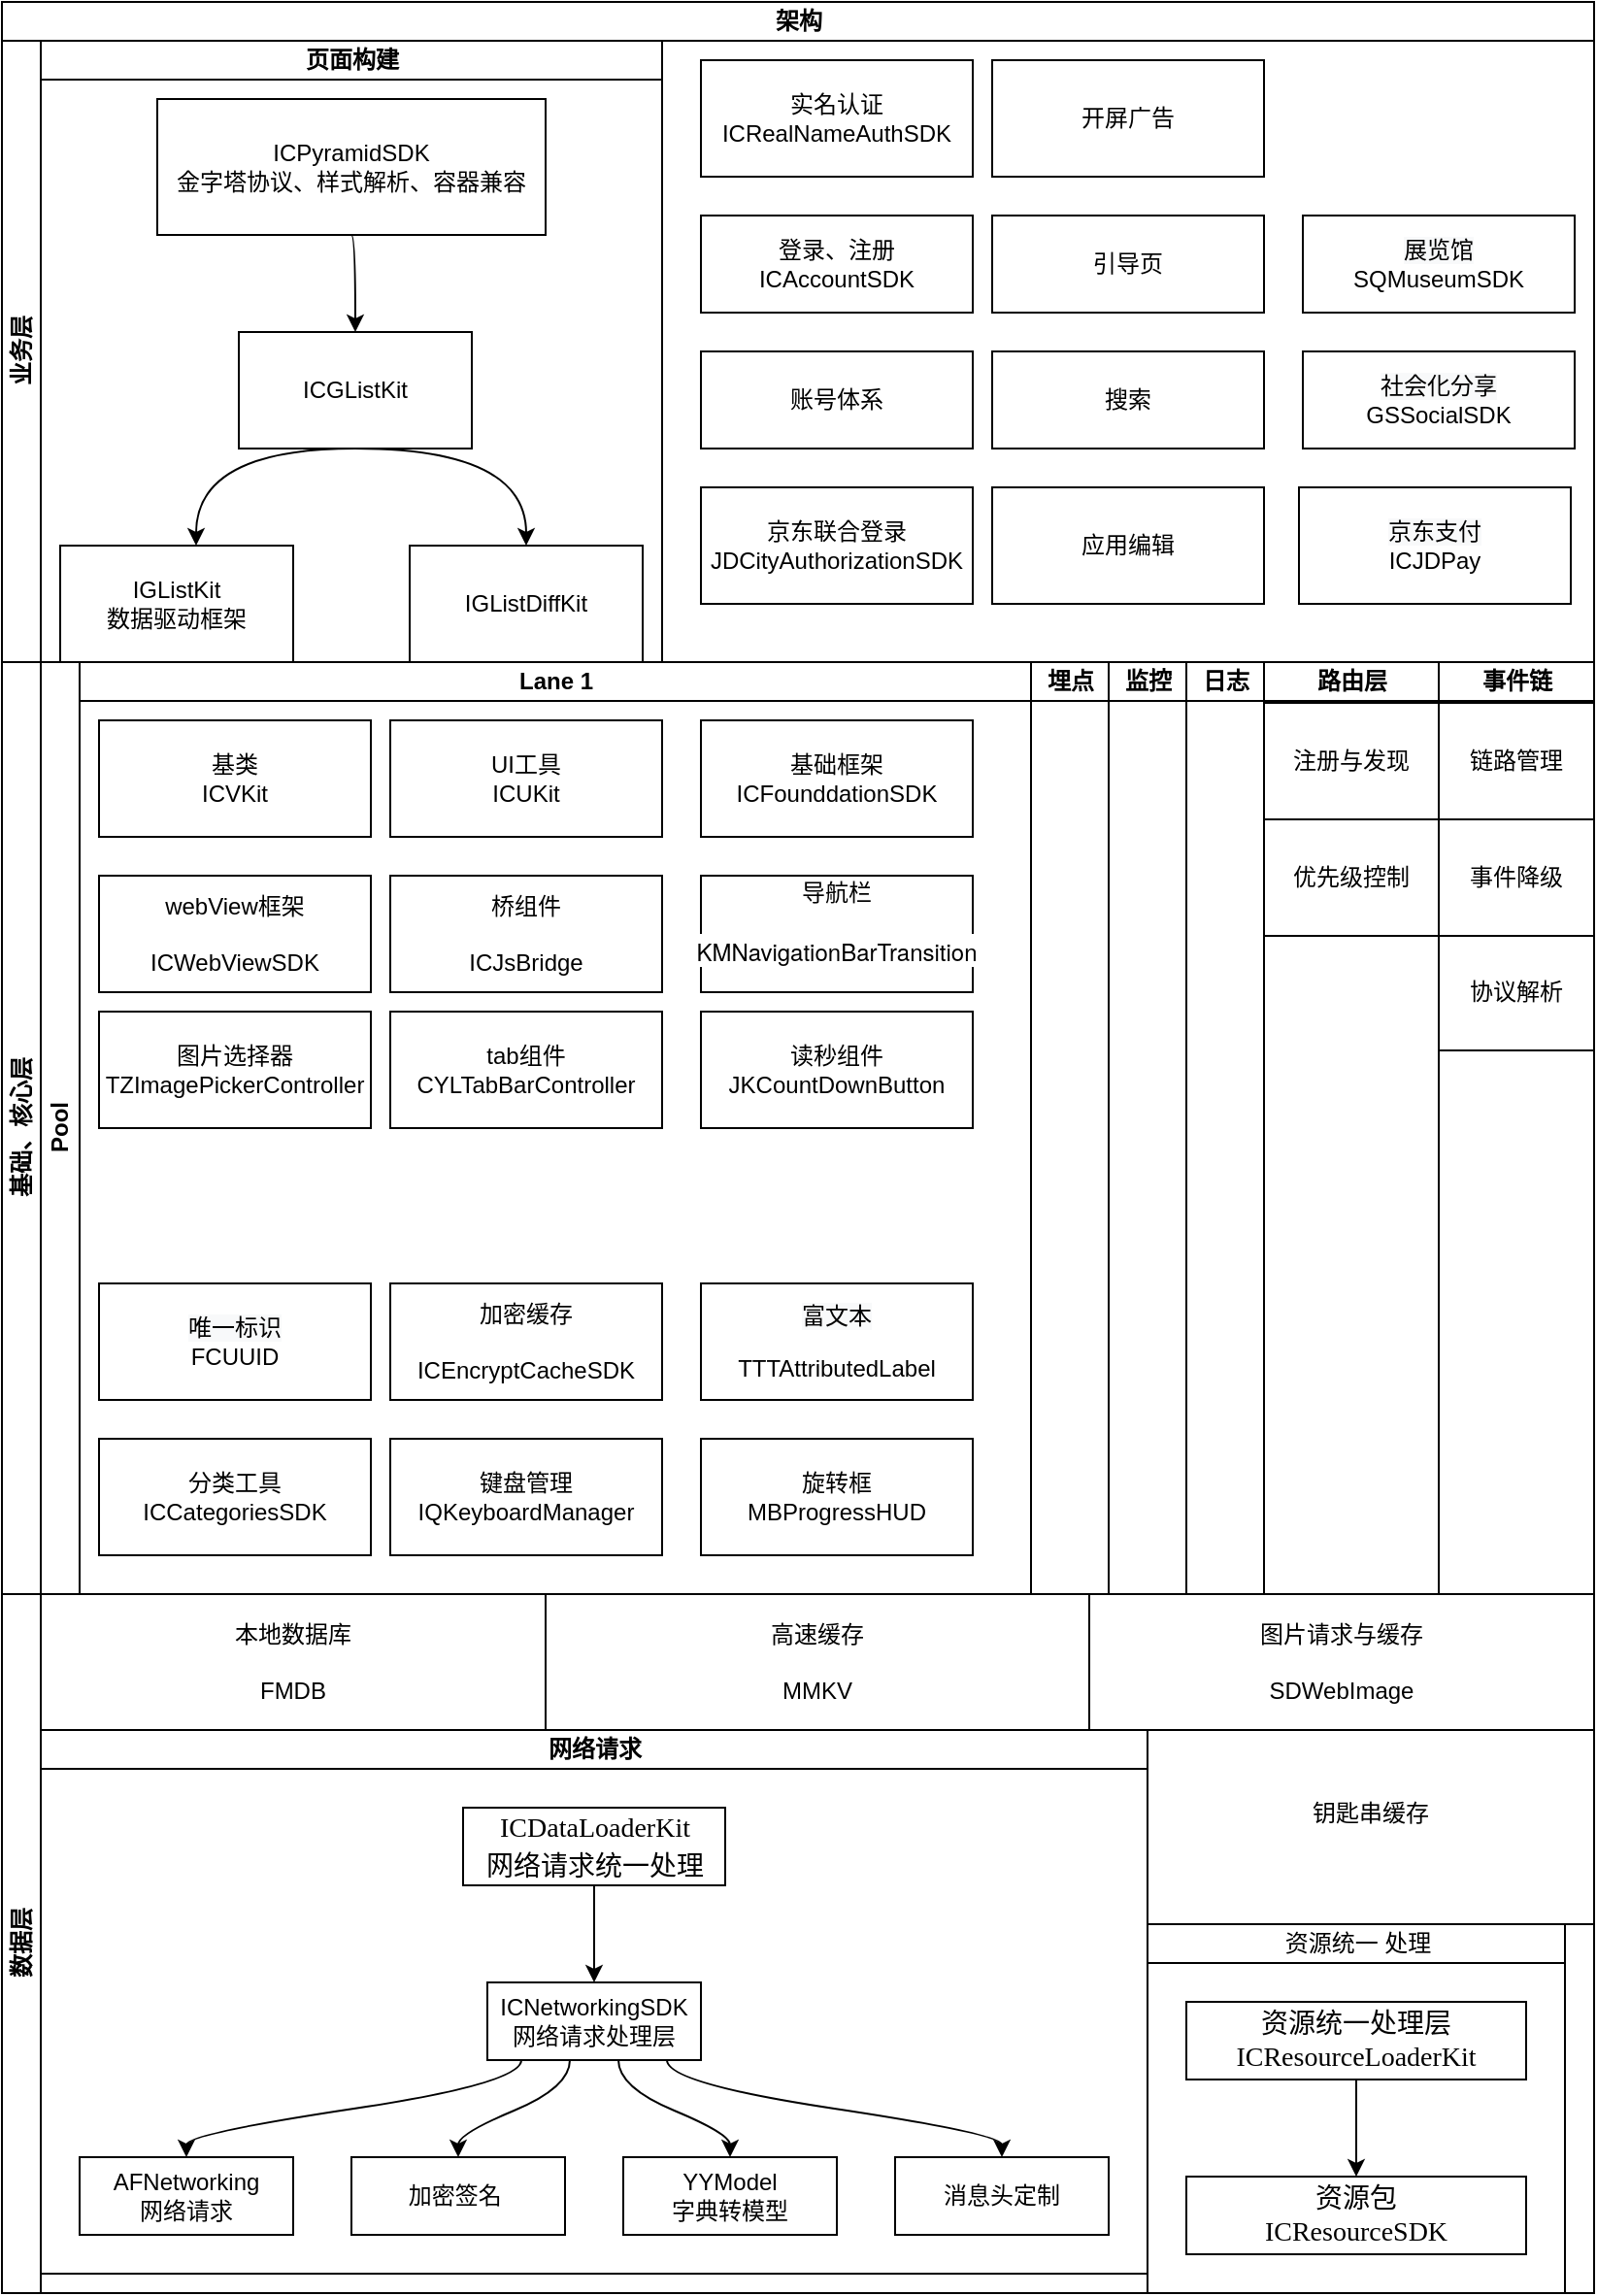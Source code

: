 <mxfile version="13.0.3" type="device"><diagram name="Page-1" id="c7558073-3199-34d8-9f00-42111426c3f3"><mxGraphModel dx="1106" dy="783" grid="1" gridSize="10" guides="1" tooltips="1" connect="1" arrows="1" fold="1" page="1" pageScale="1" pageWidth="1920" pageHeight="1200" background="#FFFFFF" math="0" shadow="0"><root><mxCell id="0"/><mxCell id="1" parent="0"/><mxCell id="q0TYq1BBbF58lcxNmHrO-579" value="架构" style="swimlane;html=1;childLayout=stackLayout;resizeParent=1;resizeParentMax=0;horizontal=1;startSize=20;horizontalStack=0;" parent="1" vertex="1"><mxGeometry width="820" height="1180" as="geometry"/></mxCell><mxCell id="q0TYq1BBbF58lcxNmHrO-580" value="业务层" style="swimlane;html=1;startSize=20;horizontal=0;" parent="q0TYq1BBbF58lcxNmHrO-579" vertex="1"><mxGeometry y="20" width="820" height="320" as="geometry"/></mxCell><mxCell id="q0TYq1BBbF58lcxNmHrO-911" value="&lt;div style=&quot;text-align: center&quot;&gt;&lt;span style=&quot;background-color: rgb(248 , 249 , 250)&quot;&gt;展览馆&lt;/span&gt;&lt;/div&gt;&lt;div style=&quot;text-align: center&quot;&gt;&lt;span style=&quot;background-color: rgb(255 , 255 , 255)&quot;&gt;SQMuseumSDK&lt;/span&gt;&lt;/div&gt;" style="rounded=0;whiteSpace=wrap;html=1;" parent="q0TYq1BBbF58lcxNmHrO-580" vertex="1"><mxGeometry x="670" y="90" width="140" height="50" as="geometry"/></mxCell><mxCell id="q0TYq1BBbF58lcxNmHrO-912" value="&lt;div style=&quot;text-align: center&quot;&gt;&lt;span style=&quot;background-color: rgb(248 , 249 , 250)&quot;&gt;社会化分享&lt;/span&gt;&lt;/div&gt;&lt;div style=&quot;text-align: center&quot;&gt;&lt;span style=&quot;background-color: rgb(255 , 255 , 255)&quot;&gt;GSSocialSDK&lt;/span&gt;&lt;/div&gt;" style="rounded=0;whiteSpace=wrap;html=1;" parent="q0TYq1BBbF58lcxNmHrO-580" vertex="1"><mxGeometry x="670" y="160" width="140" height="50" as="geometry"/></mxCell><mxCell id="q0TYq1BBbF58lcxNmHrO-913" value="搜索" style="rounded=0;whiteSpace=wrap;html=1;" parent="q0TYq1BBbF58lcxNmHrO-580" vertex="1"><mxGeometry x="510" y="160" width="140" height="50" as="geometry"/></mxCell><mxCell id="q0TYq1BBbF58lcxNmHrO-909" value="开屏广告" style="rounded=0;whiteSpace=wrap;html=1;" parent="q0TYq1BBbF58lcxNmHrO-580" vertex="1"><mxGeometry x="510" y="10" width="140" height="60" as="geometry"/></mxCell><mxCell id="q0TYq1BBbF58lcxNmHrO-908" value="引导页" style="rounded=0;whiteSpace=wrap;html=1;" parent="q0TYq1BBbF58lcxNmHrO-580" vertex="1"><mxGeometry x="510" y="90" width="140" height="50" as="geometry"/></mxCell><mxCell id="q0TYq1BBbF58lcxNmHrO-914" value="&lt;div style=&quot;text-align: center&quot;&gt;&lt;span style=&quot;background-color: rgb(248 , 249 , 250)&quot;&gt;京东支付&lt;/span&gt;&lt;/div&gt;&lt;div style=&quot;text-align: center&quot;&gt;&lt;span style=&quot;background-color: rgb(255 , 255 , 255)&quot;&gt;ICJDPay&lt;/span&gt;&lt;/div&gt;" style="rounded=0;whiteSpace=wrap;html=1;" parent="q0TYq1BBbF58lcxNmHrO-580" vertex="1"><mxGeometry x="668" y="230" width="140" height="60" as="geometry"/></mxCell><mxCell id="q0TYq1BBbF58lcxNmHrO-906" value="应用编辑" style="rounded=0;whiteSpace=wrap;html=1;" parent="q0TYq1BBbF58lcxNmHrO-580" vertex="1"><mxGeometry x="510" y="230" width="140" height="60" as="geometry"/></mxCell><mxCell id="q0TYq1BBbF58lcxNmHrO-903" value="京东联合登录&lt;br&gt;JDCityAuthorizationSDK" style="rounded=0;whiteSpace=wrap;html=1;" parent="q0TYq1BBbF58lcxNmHrO-580" vertex="1"><mxGeometry x="360" y="230" width="140" height="60" as="geometry"/></mxCell><mxCell id="q0TYq1BBbF58lcxNmHrO-888" value="账号体系" style="rounded=0;whiteSpace=wrap;html=1;" parent="q0TYq1BBbF58lcxNmHrO-580" vertex="1"><mxGeometry x="360" y="160" width="140" height="50" as="geometry"/></mxCell><mxCell id="q0TYq1BBbF58lcxNmHrO-890" value="登录、注册&lt;br&gt;ICAccountSDK" style="rounded=0;whiteSpace=wrap;html=1;" parent="q0TYq1BBbF58lcxNmHrO-580" vertex="1"><mxGeometry x="360" y="90" width="140" height="50" as="geometry"/></mxCell><mxCell id="q0TYq1BBbF58lcxNmHrO-889" value="实名认证&lt;br&gt;ICRealNameAuthSDK" style="rounded=0;whiteSpace=wrap;html=1;" parent="q0TYq1BBbF58lcxNmHrO-580" vertex="1"><mxGeometry x="360" y="10" width="140" height="60" as="geometry"/></mxCell><mxCell id="q0TYq1BBbF58lcxNmHrO-867" value="页面构建" style="swimlane;html=1;startSize=20;horizontal=1;containerType=tree;" parent="q0TYq1BBbF58lcxNmHrO-580" vertex="1"><mxGeometry x="20" width="320" height="320" as="geometry"/></mxCell><mxCell id="q0TYq1BBbF58lcxNmHrO-873" value="" style="edgeStyle=elbowEdgeStyle;curved=1;rounded=0;orthogonalLoop=1;jettySize=auto;html=1;elbow=horizontal;startArrow=classic;endArrow=none;startFill=1;entryX=0.5;entryY=1;entryDx=0;entryDy=0;" parent="q0TYq1BBbF58lcxNmHrO-867" source="q0TYq1BBbF58lcxNmHrO-871" target="q0TYq1BBbF58lcxNmHrO-874" edge="1"><mxGeometry relative="1" as="geometry"><Array as="points"><mxPoint x="80" y="200"/></Array></mxGeometry></mxCell><mxCell id="q0TYq1BBbF58lcxNmHrO-879" value="" style="edgeStyle=elbowEdgeStyle;orthogonalLoop=1;jettySize=auto;html=1;elbow=horizontal;startArrow=classic;endArrow=none;startFill=1;entryX=0.5;entryY=1;entryDx=0;entryDy=0;strokeColor=#000000;curved=1;exitX=0.5;exitY=0;exitDx=0;exitDy=0;" parent="q0TYq1BBbF58lcxNmHrO-867" source="q0TYq1BBbF58lcxNmHrO-880" target="q0TYq1BBbF58lcxNmHrO-874" edge="1"><mxGeometry relative="1" as="geometry"><mxPoint x="320" y="160" as="sourcePoint"/><Array as="points"><mxPoint x="250" y="150"/></Array></mxGeometry></mxCell><mxCell id="q0TYq1BBbF58lcxNmHrO-882" value="" style="edgeStyle=elbowEdgeStyle;curved=1;rounded=0;orthogonalLoop=1;jettySize=auto;html=1;elbow=horizontal;startArrow=classic;endArrow=none;startFill=1;entryX=0.5;entryY=1;entryDx=0;entryDy=0;exitX=0.5;exitY=0;exitDx=0;exitDy=0;" parent="q0TYq1BBbF58lcxNmHrO-867" source="q0TYq1BBbF58lcxNmHrO-874" target="q0TYq1BBbF58lcxNmHrO-883" edge="1"><mxGeometry relative="1" as="geometry"><mxPoint x="100" y="230" as="sourcePoint"/><Array as="points"><mxPoint x="162" y="80"/></Array></mxGeometry></mxCell><UserObject label="ICPyramidSDK&lt;br&gt;金字塔协议、样式解析、容器兼容" treeRoot="1" id="q0TYq1BBbF58lcxNmHrO-883"><mxCell style="whiteSpace=wrap;html=1;align=center;treeFolding=1;treeMoving=1;newEdgeStyle={&quot;edgeStyle&quot;:&quot;elbowEdgeStyle&quot;,&quot;startArrow&quot;:&quot;none&quot;,&quot;endArrow&quot;:&quot;none&quot;};" parent="q0TYq1BBbF58lcxNmHrO-867" vertex="1"><mxGeometry x="60" y="30" width="200" height="70" as="geometry"/></mxCell></UserObject><UserObject label="ICGListKit" treeRoot="1" id="q0TYq1BBbF58lcxNmHrO-874"><mxCell style="whiteSpace=wrap;html=1;align=center;treeFolding=1;treeMoving=1;newEdgeStyle={&quot;edgeStyle&quot;:&quot;elbowEdgeStyle&quot;,&quot;startArrow&quot;:&quot;none&quot;,&quot;endArrow&quot;:&quot;none&quot;};" parent="q0TYq1BBbF58lcxNmHrO-867" vertex="1"><mxGeometry x="102" y="150" width="120" height="60" as="geometry"/></mxCell></UserObject><UserObject label="IGListKit&lt;br&gt;数据驱动框架" treeRoot="1" id="q0TYq1BBbF58lcxNmHrO-871"><mxCell style="whiteSpace=wrap;html=1;align=center;treeFolding=1;treeMoving=1;newEdgeStyle={&quot;edgeStyle&quot;:&quot;elbowEdgeStyle&quot;,&quot;startArrow&quot;:&quot;none&quot;,&quot;endArrow&quot;:&quot;none&quot;};" parent="q0TYq1BBbF58lcxNmHrO-867" vertex="1"><mxGeometry x="10" y="260" width="120" height="60" as="geometry"/></mxCell></UserObject><UserObject label="IGListDiffKit" treeRoot="1" id="q0TYq1BBbF58lcxNmHrO-880"><mxCell style="whiteSpace=wrap;html=1;align=center;treeFolding=1;treeMoving=1;newEdgeStyle={&quot;edgeStyle&quot;:&quot;elbowEdgeStyle&quot;,&quot;startArrow&quot;:&quot;none&quot;,&quot;endArrow&quot;:&quot;none&quot;};" parent="q0TYq1BBbF58lcxNmHrO-867" vertex="1"><mxGeometry x="190" y="260" width="120" height="60" as="geometry"/></mxCell></UserObject><mxCell id="q0TYq1BBbF58lcxNmHrO-581" value="基础、核心层" style="swimlane;html=1;startSize=20;horizontal=0;" parent="q0TYq1BBbF58lcxNmHrO-579" vertex="1"><mxGeometry y="340" width="820" height="480" as="geometry"/></mxCell><mxCell id="q0TYq1BBbF58lcxNmHrO-849" value="埋点" style="swimlane;html=1;startSize=20;" parent="q0TYq1BBbF58lcxNmHrO-581" vertex="1"><mxGeometry x="530" width="40" height="480" as="geometry"/></mxCell><mxCell id="q0TYq1BBbF58lcxNmHrO-852" value="监控" style="swimlane;html=1;startSize=20;" parent="q0TYq1BBbF58lcxNmHrO-581" vertex="1"><mxGeometry x="570" width="40" height="480" as="geometry"/></mxCell><mxCell id="q0TYq1BBbF58lcxNmHrO-854" value="日志" style="swimlane;html=1;startSize=20;" parent="q0TYq1BBbF58lcxNmHrO-581" vertex="1"><mxGeometry x="610" width="40" height="480" as="geometry"/></mxCell><mxCell id="q0TYq1BBbF58lcxNmHrO-855" value="路由层" style="swimlane;html=1;startSize=20;" parent="q0TYq1BBbF58lcxNmHrO-581" vertex="1"><mxGeometry x="650" width="90" height="480" as="geometry"/></mxCell><UserObject label="注册与发现" treeRoot="1" id="q0TYq1BBbF58lcxNmHrO-858"><mxCell style="whiteSpace=wrap;html=1;align=center;treeFolding=1;treeMoving=1;newEdgeStyle={&quot;edgeStyle&quot;:&quot;elbowEdgeStyle&quot;,&quot;startArrow&quot;:&quot;none&quot;,&quot;endArrow&quot;:&quot;none&quot;};" parent="q0TYq1BBbF58lcxNmHrO-855" vertex="1"><mxGeometry y="21" width="90" height="60" as="geometry"/></mxCell></UserObject><UserObject label="优先级控制" treeRoot="1" id="q0TYq1BBbF58lcxNmHrO-859"><mxCell style="whiteSpace=wrap;html=1;align=center;treeFolding=1;treeMoving=1;newEdgeStyle={&quot;edgeStyle&quot;:&quot;elbowEdgeStyle&quot;,&quot;startArrow&quot;:&quot;none&quot;,&quot;endArrow&quot;:&quot;none&quot;};" parent="q0TYq1BBbF58lcxNmHrO-855" vertex="1"><mxGeometry y="81" width="90" height="60" as="geometry"/></mxCell></UserObject><mxCell id="q0TYq1BBbF58lcxNmHrO-850" value="事件链" style="swimlane;html=1;startSize=20;" parent="q0TYq1BBbF58lcxNmHrO-581" vertex="1"><mxGeometry x="740" width="80" height="480" as="geometry"/></mxCell><UserObject label="链路管理" treeRoot="1" id="q0TYq1BBbF58lcxNmHrO-862"><mxCell style="whiteSpace=wrap;html=1;align=center;treeFolding=1;treeMoving=1;newEdgeStyle={&quot;edgeStyle&quot;:&quot;elbowEdgeStyle&quot;,&quot;startArrow&quot;:&quot;none&quot;,&quot;endArrow&quot;:&quot;none&quot;};" parent="q0TYq1BBbF58lcxNmHrO-850" vertex="1"><mxGeometry y="21" width="80" height="60" as="geometry"/></mxCell></UserObject><UserObject label="协议解析" treeRoot="1" id="q0TYq1BBbF58lcxNmHrO-861"><mxCell style="whiteSpace=wrap;html=1;align=center;treeFolding=1;treeMoving=1;newEdgeStyle={&quot;edgeStyle&quot;:&quot;elbowEdgeStyle&quot;,&quot;startArrow&quot;:&quot;none&quot;,&quot;endArrow&quot;:&quot;none&quot;};" parent="q0TYq1BBbF58lcxNmHrO-850" vertex="1"><mxGeometry y="140" width="80" height="60" as="geometry"/></mxCell></UserObject><UserObject label="事件降级" treeRoot="1" id="q0TYq1BBbF58lcxNmHrO-863"><mxCell style="whiteSpace=wrap;html=1;align=center;treeFolding=1;treeMoving=1;newEdgeStyle={&quot;edgeStyle&quot;:&quot;elbowEdgeStyle&quot;,&quot;startArrow&quot;:&quot;none&quot;,&quot;endArrow&quot;:&quot;none&quot;};" parent="q0TYq1BBbF58lcxNmHrO-850" vertex="1"><mxGeometry y="81" width="80" height="60" as="geometry"/></mxCell></UserObject><mxCell id="q0TYq1BBbF58lcxNmHrO-846" value="Pool" style="swimlane;html=1;childLayout=stackLayout;resizeParent=1;resizeParentMax=0;startSize=20;horizontal=0;horizontalStack=1;" parent="q0TYq1BBbF58lcxNmHrO-581" vertex="1"><mxGeometry x="20" width="510" height="480" as="geometry"><mxRectangle x="20" width="30" height="50" as="alternateBounds"/></mxGeometry></mxCell><mxCell id="q0TYq1BBbF58lcxNmHrO-847" value="Lane 1" style="swimlane;html=1;startSize=20;" parent="q0TYq1BBbF58lcxNmHrO-846" vertex="1"><mxGeometry x="20" width="490" height="480" as="geometry"/></mxCell><mxCell id="q0TYq1BBbF58lcxNmHrO-910" value="基类&lt;br&gt;ICVKit" style="rounded=0;whiteSpace=wrap;html=1;" parent="q0TYq1BBbF58lcxNmHrO-847" vertex="1"><mxGeometry x="10" y="30" width="140" height="60" as="geometry"/></mxCell><mxCell id="q0TYq1BBbF58lcxNmHrO-668" value="webView框架&lt;br&gt;&lt;br&gt;ICWebViewSDK" style="rounded=0;whiteSpace=wrap;html=1;" parent="q0TYq1BBbF58lcxNmHrO-847" vertex="1"><mxGeometry x="10" y="110" width="140" height="60" as="geometry"/></mxCell><mxCell id="q0TYq1BBbF58lcxNmHrO-922" value="图片选择器&lt;br&gt;&lt;span style=&quot;background-color: rgb(255 , 255 , 255)&quot;&gt;TZImagePickerController&lt;/span&gt;" style="rounded=0;whiteSpace=wrap;html=1;" parent="q0TYq1BBbF58lcxNmHrO-847" vertex="1"><mxGeometry x="10" y="180" width="140" height="60" as="geometry"/></mxCell><mxCell id="q0TYq1BBbF58lcxNmHrO-924" value="&lt;div style=&quot;text-align: center&quot;&gt;&lt;span style=&quot;background-color: rgb(248 , 249 , 250)&quot;&gt;唯一标识&lt;/span&gt;&lt;/div&gt;&lt;div style=&quot;text-align: center&quot;&gt;&lt;span style=&quot;background-color: rgb(255 , 255 , 255)&quot;&gt;FCUUID&lt;/span&gt;&lt;/div&gt;" style="rounded=0;whiteSpace=wrap;html=1;" parent="q0TYq1BBbF58lcxNmHrO-847" vertex="1"><mxGeometry x="10" y="320" width="140" height="60" as="geometry"/></mxCell><mxCell id="q0TYq1BBbF58lcxNmHrO-925" value="分类工具&lt;br&gt;&lt;span style=&quot;background-color: rgb(255 , 255 , 255)&quot;&gt;ICCategoriesSDK&lt;/span&gt;" style="rounded=0;whiteSpace=wrap;html=1;" parent="q0TYq1BBbF58lcxNmHrO-847" vertex="1"><mxGeometry x="10" y="400" width="140" height="60" as="geometry"/></mxCell><mxCell id="q0TYq1BBbF58lcxNmHrO-926" value="UI工具&lt;br&gt;ICUKit" style="rounded=0;whiteSpace=wrap;html=1;" parent="q0TYq1BBbF58lcxNmHrO-847" vertex="1"><mxGeometry x="160" y="30" width="140" height="60" as="geometry"/></mxCell><mxCell id="q0TYq1BBbF58lcxNmHrO-927" value="桥组件&lt;br&gt;&lt;br&gt;ICJsBridge" style="rounded=0;whiteSpace=wrap;html=1;" parent="q0TYq1BBbF58lcxNmHrO-847" vertex="1"><mxGeometry x="160" y="110" width="140" height="60" as="geometry"/></mxCell><mxCell id="q0TYq1BBbF58lcxNmHrO-928" value="tab组件&lt;br&gt;&lt;span style=&quot;background-color: rgb(255 , 255 , 255)&quot;&gt;CYLTabBarController&lt;/span&gt;" style="rounded=0;whiteSpace=wrap;html=1;" parent="q0TYq1BBbF58lcxNmHrO-847" vertex="1"><mxGeometry x="160" y="180" width="140" height="60" as="geometry"/></mxCell><mxCell id="q0TYq1BBbF58lcxNmHrO-930" value="加密缓存&lt;br&gt;&lt;br&gt;ICEncryptCacheSDK" style="rounded=0;whiteSpace=wrap;html=1;" parent="q0TYq1BBbF58lcxNmHrO-847" vertex="1"><mxGeometry x="160" y="320" width="140" height="60" as="geometry"/></mxCell><mxCell id="q0TYq1BBbF58lcxNmHrO-931" value="键盘管理&lt;br&gt;&lt;span style=&quot;background-color: rgb(255 , 255 , 255)&quot;&gt;IQKeyboardManager&lt;/span&gt;" style="rounded=0;whiteSpace=wrap;html=1;" parent="q0TYq1BBbF58lcxNmHrO-847" vertex="1"><mxGeometry x="160" y="400" width="140" height="60" as="geometry"/></mxCell><mxCell id="q0TYq1BBbF58lcxNmHrO-932" value="基础框架&lt;br&gt;ICFounddationSDK" style="rounded=0;whiteSpace=wrap;html=1;" parent="q0TYq1BBbF58lcxNmHrO-847" vertex="1"><mxGeometry x="320" y="30" width="140" height="60" as="geometry"/></mxCell><mxCell id="q0TYq1BBbF58lcxNmHrO-933" value="导航栏&lt;br&gt;&lt;br&gt;&lt;p class=&quot;p1&quot; style=&quot;margin: 0px 0px 12px ; font-stretch: normal ; line-height: normal ; font-family: &amp;#34;helvetica neue&amp;#34; ; background-color: rgb(255 , 255 , 255)&quot;&gt;&lt;span class=&quot;s1&quot;&gt;&lt;font style=&quot;font-size: 12px&quot;&gt;KMNavigationBarTransition&lt;/font&gt;&lt;/span&gt;&lt;/p&gt;" style="rounded=0;whiteSpace=wrap;html=1;" parent="q0TYq1BBbF58lcxNmHrO-847" vertex="1"><mxGeometry x="320" y="110" width="140" height="60" as="geometry"/></mxCell><mxCell id="q0TYq1BBbF58lcxNmHrO-934" value="读秒组件&lt;br&gt;&lt;span style=&quot;background-color: rgb(255 , 255 , 255)&quot;&gt;JKCountDownButton&lt;/span&gt;" style="rounded=0;whiteSpace=wrap;html=1;" parent="q0TYq1BBbF58lcxNmHrO-847" vertex="1"><mxGeometry x="320" y="180" width="140" height="60" as="geometry"/></mxCell><mxCell id="q0TYq1BBbF58lcxNmHrO-936" value="&lt;p style=&quot;text-align: center&quot;&gt;&lt;span style=&quot;background-color: rgb(248 , 249 , 250)&quot;&gt;富文本&lt;/span&gt;&lt;/p&gt;&lt;p style=&quot;text-align: center&quot;&gt;&lt;span style=&quot;background-color: rgb(255 , 255 , 255)&quot;&gt;TTTAttributedLabel&lt;/span&gt;&lt;/p&gt;" style="rounded=0;whiteSpace=wrap;html=1;" parent="q0TYq1BBbF58lcxNmHrO-847" vertex="1"><mxGeometry x="320" y="320" width="140" height="60" as="geometry"/></mxCell><mxCell id="q0TYq1BBbF58lcxNmHrO-937" value="旋转框&lt;br&gt;&lt;span style=&quot;background-color: rgb(255 , 255 , 255)&quot;&gt;MBProgressHUD&lt;/span&gt;" style="rounded=0;whiteSpace=wrap;html=1;" parent="q0TYq1BBbF58lcxNmHrO-847" vertex="1"><mxGeometry x="320" y="400" width="140" height="60" as="geometry"/></mxCell><mxCell id="q0TYq1BBbF58lcxNmHrO-582" value="数据层" style="swimlane;html=1;startSize=20;horizontal=0;" parent="q0TYq1BBbF58lcxNmHrO-579" vertex="1"><mxGeometry y="820" width="820" height="360" as="geometry"/></mxCell><mxCell id="q0TYq1BBbF58lcxNmHrO-648" value="图片请求与缓存&lt;br&gt;&lt;br&gt;SDWebImage" style="rounded=0;whiteSpace=wrap;html=1;" parent="q0TYq1BBbF58lcxNmHrO-582" vertex="1"><mxGeometry x="560" width="260" height="70" as="geometry"/></mxCell><mxCell id="q0TYq1BBbF58lcxNmHrO-904" value="本地数据库&lt;br&gt;&lt;br&gt;FMDB" style="rounded=0;whiteSpace=wrap;html=1;" parent="q0TYq1BBbF58lcxNmHrO-582" vertex="1"><mxGeometry x="20" width="260" height="70" as="geometry"/></mxCell><mxCell id="q0TYq1BBbF58lcxNmHrO-611" value="高速缓存&lt;br&gt;&lt;br&gt;MMKV" style="rounded=0;whiteSpace=wrap;html=1;" parent="q0TYq1BBbF58lcxNmHrO-582" vertex="1"><mxGeometry x="280" width="280" height="70" as="geometry"/></mxCell><mxCell id="q0TYq1BBbF58lcxNmHrO-905" value="钥匙串缓存&lt;br&gt;&lt;br&gt;" style="rounded=0;whiteSpace=wrap;html=1;" parent="q0TYq1BBbF58lcxNmHrO-582" vertex="1"><mxGeometry x="590" y="70" width="230" height="100" as="geometry"/></mxCell><mxCell id="q0TYq1BBbF58lcxNmHrO-602" value="网络请求" style="swimlane;html=1;startSize=20;horizontal=1;childLayout=flowLayout;flowOrientation=north;resizable=0;interRankCellSpacing=50;containerType=tree;" parent="q0TYq1BBbF58lcxNmHrO-582" vertex="1"><mxGeometry x="20" y="70" width="570" height="280" as="geometry"/></mxCell><mxCell id="q0TYq1BBbF58lcxNmHrO-603" value="&lt;p class=&quot;p1&quot; style=&quot;margin: 0px ; font-stretch: normal ; font-size: 14px ; line-height: normal ; font-family: &amp;#34;menlo&amp;#34;&quot;&gt;&lt;span style=&quot;background-color: rgb(255 , 255 , 255)&quot;&gt;ICDataLoaderKit&lt;/span&gt;&lt;/p&gt;&lt;p class=&quot;p1&quot; style=&quot;margin: 0px ; font-stretch: normal ; font-size: 14px ; line-height: normal ; font-family: &amp;#34;menlo&amp;#34;&quot;&gt;&lt;span style=&quot;background-color: rgb(255 , 255 , 255)&quot;&gt;网络请求统一处理&lt;/span&gt;&lt;/p&gt;" style="whiteSpace=wrap;html=1;align=center;" parent="q0TYq1BBbF58lcxNmHrO-602" vertex="1"><mxGeometry x="217.5" y="40" width="135" height="40" as="geometry"/></mxCell><mxCell id="q0TYq1BBbF58lcxNmHrO-604" value="ICNetworkingSDK&lt;br&gt;网络请求处理层" style="whiteSpace=wrap;html=1;" parent="q0TYq1BBbF58lcxNmHrO-602" vertex="1"><mxGeometry x="230" y="130" width="110" height="40" as="geometry"/></mxCell><mxCell id="q0TYq1BBbF58lcxNmHrO-605" value="" style="html=1;curved=1;noEdgeStyle=1;orthogonal=1;" parent="q0TYq1BBbF58lcxNmHrO-602" source="q0TYq1BBbF58lcxNmHrO-603" target="q0TYq1BBbF58lcxNmHrO-604" edge="1"><mxGeometry relative="1" as="geometry"><Array as="points"><mxPoint x="285" y="92"/><mxPoint x="285" y="118"/></Array></mxGeometry></mxCell><mxCell id="q0TYq1BBbF58lcxNmHrO-643" value="" style="html=1;curved=1;noEdgeStyle=1;orthogonal=1;" parent="q0TYq1BBbF58lcxNmHrO-602" source="q0TYq1BBbF58lcxNmHrO-604" target="q0TYq1BBbF58lcxNmHrO-644" edge="1"><mxGeometry relative="1" as="geometry"><mxPoint x="343.75" y="1170" as="sourcePoint"/><Array as="points"><mxPoint x="247.5" y="182"/><mxPoint x="75" y="208"/></Array></mxGeometry></mxCell><mxCell id="q0TYq1BBbF58lcxNmHrO-644" value="AFNetworking&lt;br&gt;网络请求" style="whiteSpace=wrap;html=1;" parent="q0TYq1BBbF58lcxNmHrO-602" vertex="1"><mxGeometry x="20" y="220" width="110" height="40" as="geometry"/></mxCell><mxCell id="q0TYq1BBbF58lcxNmHrO-645" value="" style="html=1;curved=1;noEdgeStyle=1;orthogonal=1;" parent="q0TYq1BBbF58lcxNmHrO-602" source="q0TYq1BBbF58lcxNmHrO-604" target="q0TYq1BBbF58lcxNmHrO-646" edge="1"><mxGeometry relative="1" as="geometry"><mxPoint x="323.75" y="1130" as="sourcePoint"/><Array as="points"><mxPoint x="272.5" y="184"/><mxPoint x="215" y="208"/></Array></mxGeometry></mxCell><mxCell id="q0TYq1BBbF58lcxNmHrO-646" value="加密签名&amp;nbsp;" style="whiteSpace=wrap;html=1;" parent="q0TYq1BBbF58lcxNmHrO-602" vertex="1"><mxGeometry x="160" y="220" width="110" height="40" as="geometry"/></mxCell><mxCell id="q0TYq1BBbF58lcxNmHrO-649" value="" style="html=1;curved=1;noEdgeStyle=1;orthogonal=1;" parent="q0TYq1BBbF58lcxNmHrO-602" source="q0TYq1BBbF58lcxNmHrO-604" target="q0TYq1BBbF58lcxNmHrO-650" edge="1"><mxGeometry relative="1" as="geometry"><mxPoint x="305" y="1050" as="sourcePoint"/><Array as="points"><mxPoint x="297.5" y="184"/><mxPoint x="355" y="208"/></Array></mxGeometry></mxCell><mxCell id="q0TYq1BBbF58lcxNmHrO-650" value="YYModel&lt;br&gt;字典转模型" style="whiteSpace=wrap;html=1;" parent="q0TYq1BBbF58lcxNmHrO-602" vertex="1"><mxGeometry x="300" y="220" width="110" height="40" as="geometry"/></mxCell><mxCell id="q0TYq1BBbF58lcxNmHrO-679" value="" style="html=1;curved=1;noEdgeStyle=1;orthogonal=1;" parent="q0TYq1BBbF58lcxNmHrO-602" source="q0TYq1BBbF58lcxNmHrO-604" target="q0TYq1BBbF58lcxNmHrO-680" edge="1"><mxGeometry relative="1" as="geometry"><mxPoint x="355" y="1010" as="sourcePoint"/><Array as="points"><mxPoint x="322.5" y="182"/><mxPoint x="495" y="208"/></Array></mxGeometry></mxCell><mxCell id="q0TYq1BBbF58lcxNmHrO-680" value="消息头定制" style="whiteSpace=wrap;html=1;" parent="q0TYq1BBbF58lcxNmHrO-602" vertex="1"><mxGeometry x="440" y="220" width="110" height="40" as="geometry"/></mxCell><mxCell id="q0TYq1BBbF58lcxNmHrO-681" value="&lt;span style=&quot;font-weight: 400 ; background-color: rgb(255 , 255 , 255)&quot;&gt;资源统一 处理&lt;/span&gt;" style="swimlane;html=1;startSize=20;horizontal=1;childLayout=flowLayout;flowOrientation=north;resizable=0;interRankCellSpacing=50;containerType=tree;" parent="q0TYq1BBbF58lcxNmHrO-582" vertex="1"><mxGeometry x="590" y="170" width="215" height="190" as="geometry"/></mxCell><mxCell id="q0TYq1BBbF58lcxNmHrO-682" value="&lt;span style=&quot;font-family: &amp;#34;menlo&amp;#34; ; font-size: 14px ; background-color: rgb(255 , 255 , 255)&quot;&gt;资源统一处理层&lt;br&gt;ICResourceLoaderKit&lt;/span&gt;" style="whiteSpace=wrap;html=1;" parent="q0TYq1BBbF58lcxNmHrO-681" vertex="1"><mxGeometry x="20" y="40" width="175" height="40" as="geometry"/></mxCell><mxCell id="q0TYq1BBbF58lcxNmHrO-769" value="" style="edgeStyle=orthogonalEdgeStyle;curved=1;rounded=0;orthogonalLoop=1;jettySize=auto;html=1;noEdgeStyle=1;orthogonal=1;" parent="q0TYq1BBbF58lcxNmHrO-681" source="q0TYq1BBbF58lcxNmHrO-682" target="q0TYq1BBbF58lcxNmHrO-770" edge="1"><mxGeometry relative="1" as="geometry"><Array as="points"><mxPoint x="107.5" y="92"/><mxPoint x="107.5" y="118"/></Array></mxGeometry></mxCell><mxCell id="q0TYq1BBbF58lcxNmHrO-770" value="&lt;font face=&quot;menlo&quot;&gt;&lt;span style=&quot;font-size: 14px&quot;&gt;资源包&lt;br&gt;ICResourceSDK&lt;/span&gt;&lt;/font&gt;" style="whiteSpace=wrap;html=1;" parent="q0TYq1BBbF58lcxNmHrO-681" vertex="1"><mxGeometry x="20" y="130" width="175" height="40" as="geometry"/></mxCell></root></mxGraphModel></diagram></mxfile>